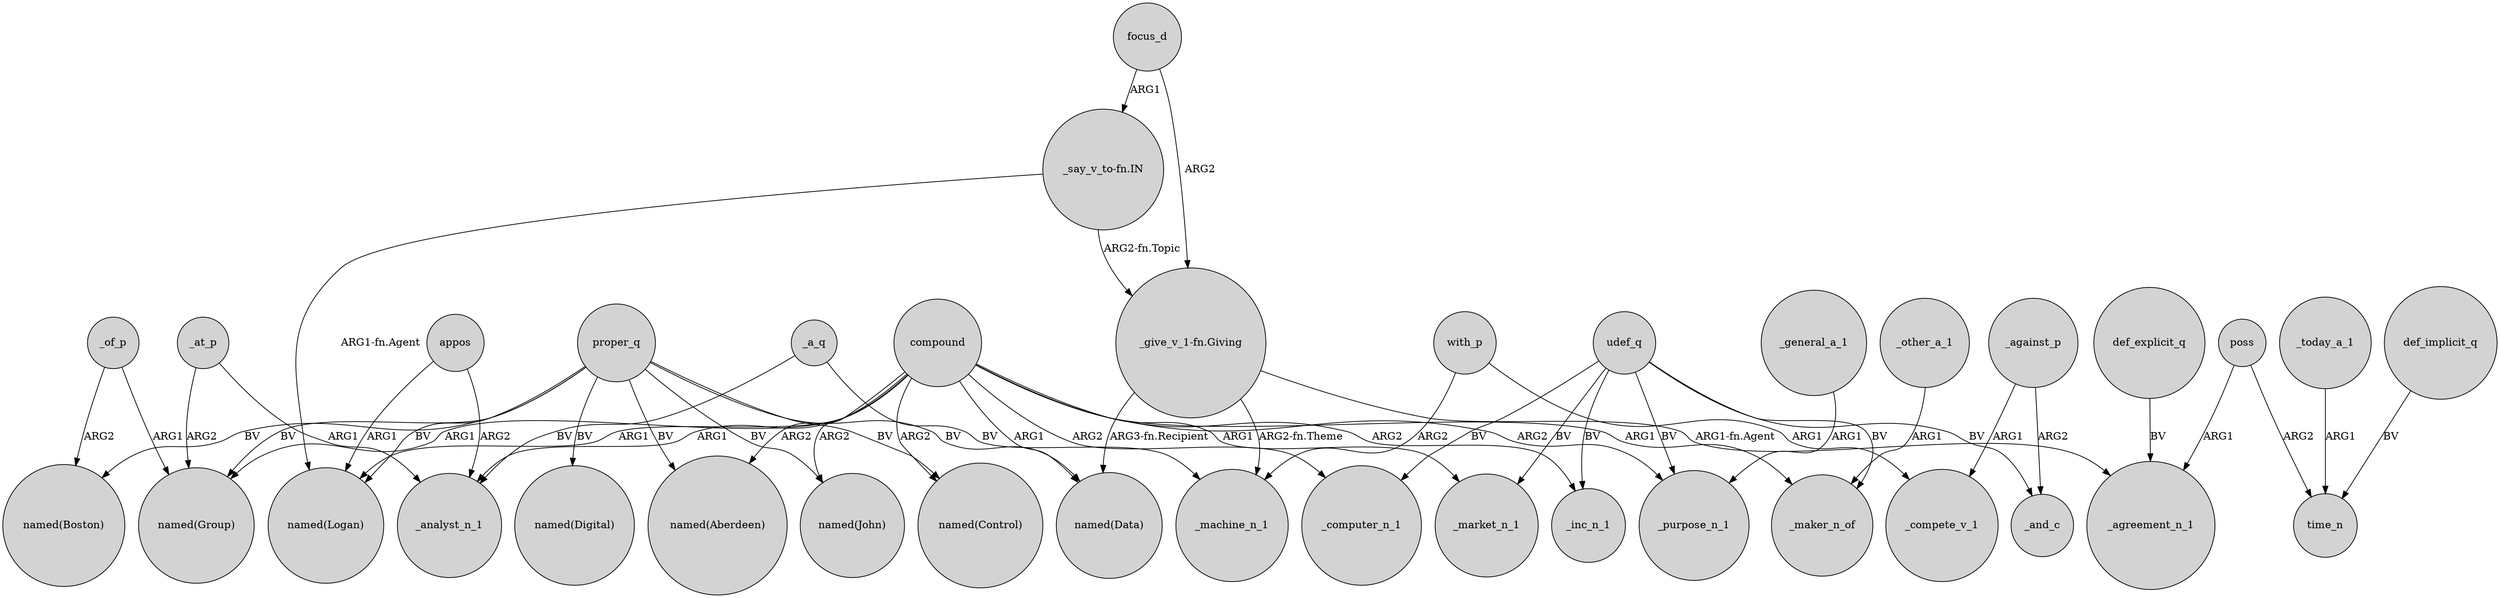 digraph {
	node [shape=circle style=filled]
	compound -> "named(John)" [label=ARG2]
	_of_p -> "named(Boston)" [label=ARG2]
	_a_q -> _machine_n_1 [label=BV]
	appos -> "named(Logan)" [label=ARG1]
	proper_q -> "named(Boston)" [label=BV]
	udef_q -> _inc_n_1 [label=BV]
	_today_a_1 -> time_n [label=ARG1]
	def_implicit_q -> time_n [label=BV]
	_general_a_1 -> _purpose_n_1 [label=ARG1]
	compound -> "named(Control)" [label=ARG2]
	"_say_v_to-fn.IN" -> "_give_v_1-fn.Giving" [label="ARG2-fn.Topic"]
	udef_q -> _purpose_n_1 [label=BV]
	compound -> _maker_n_of [label=ARG1]
	poss -> time_n [label=ARG2]
	proper_q -> "named(Control)" [label=BV]
	udef_q -> _market_n_1 [label=BV]
	"_give_v_1-fn.Giving" -> "named(Data)" [label="ARG3-fn.Recipient"]
	udef_q -> _computer_n_1 [label=BV]
	proper_q -> "named(Aberdeen)" [label=BV]
	poss -> _agreement_n_1 [label=ARG1]
	compound -> _computer_n_1 [label=ARG2]
	compound -> "named(Group)" [label=ARG1]
	_at_p -> "named(Group)" [label=ARG2]
	compound -> _analyst_n_1 [label=ARG1]
	_other_a_1 -> _maker_n_of [label=ARG1]
	_at_p -> _analyst_n_1 [label=ARG1]
	appos -> _analyst_n_1 [label=ARG2]
	def_explicit_q -> _agreement_n_1 [label=BV]
	with_p -> _machine_n_1 [label=ARG2]
	"_give_v_1-fn.Giving" -> _agreement_n_1 [label="ARG1-fn.Agent"]
	proper_q -> "named(Data)" [label=BV]
	proper_q -> "named(Digital)" [label=BV]
	compound -> _purpose_n_1 [label=ARG2]
	udef_q -> _maker_n_of [label=BV]
	compound -> "named(Data)" [label=ARG1]
	"_say_v_to-fn.IN" -> "named(Logan)" [label="ARG1-fn.Agent"]
	compound -> "named(Logan)" [label=ARG1]
	focus_d -> "_give_v_1-fn.Giving" [label=ARG2]
	with_p -> _compete_v_1 [label=ARG1]
	proper_q -> "named(Logan)" [label=BV]
	_against_p -> _and_c [label=ARG2]
	_a_q -> _analyst_n_1 [label=BV]
	proper_q -> "named(Group)" [label=BV]
	compound -> _market_n_1 [label=ARG1]
	_of_p -> "named(Group)" [label=ARG1]
	proper_q -> "named(John)" [label=BV]
	udef_q -> _and_c [label=BV]
	compound -> "named(Aberdeen)" [label=ARG2]
	compound -> _inc_n_1 [label=ARG2]
	focus_d -> "_say_v_to-fn.IN" [label=ARG1]
	_against_p -> _compete_v_1 [label=ARG1]
	"_give_v_1-fn.Giving" -> _machine_n_1 [label="ARG2-fn.Theme"]
}
